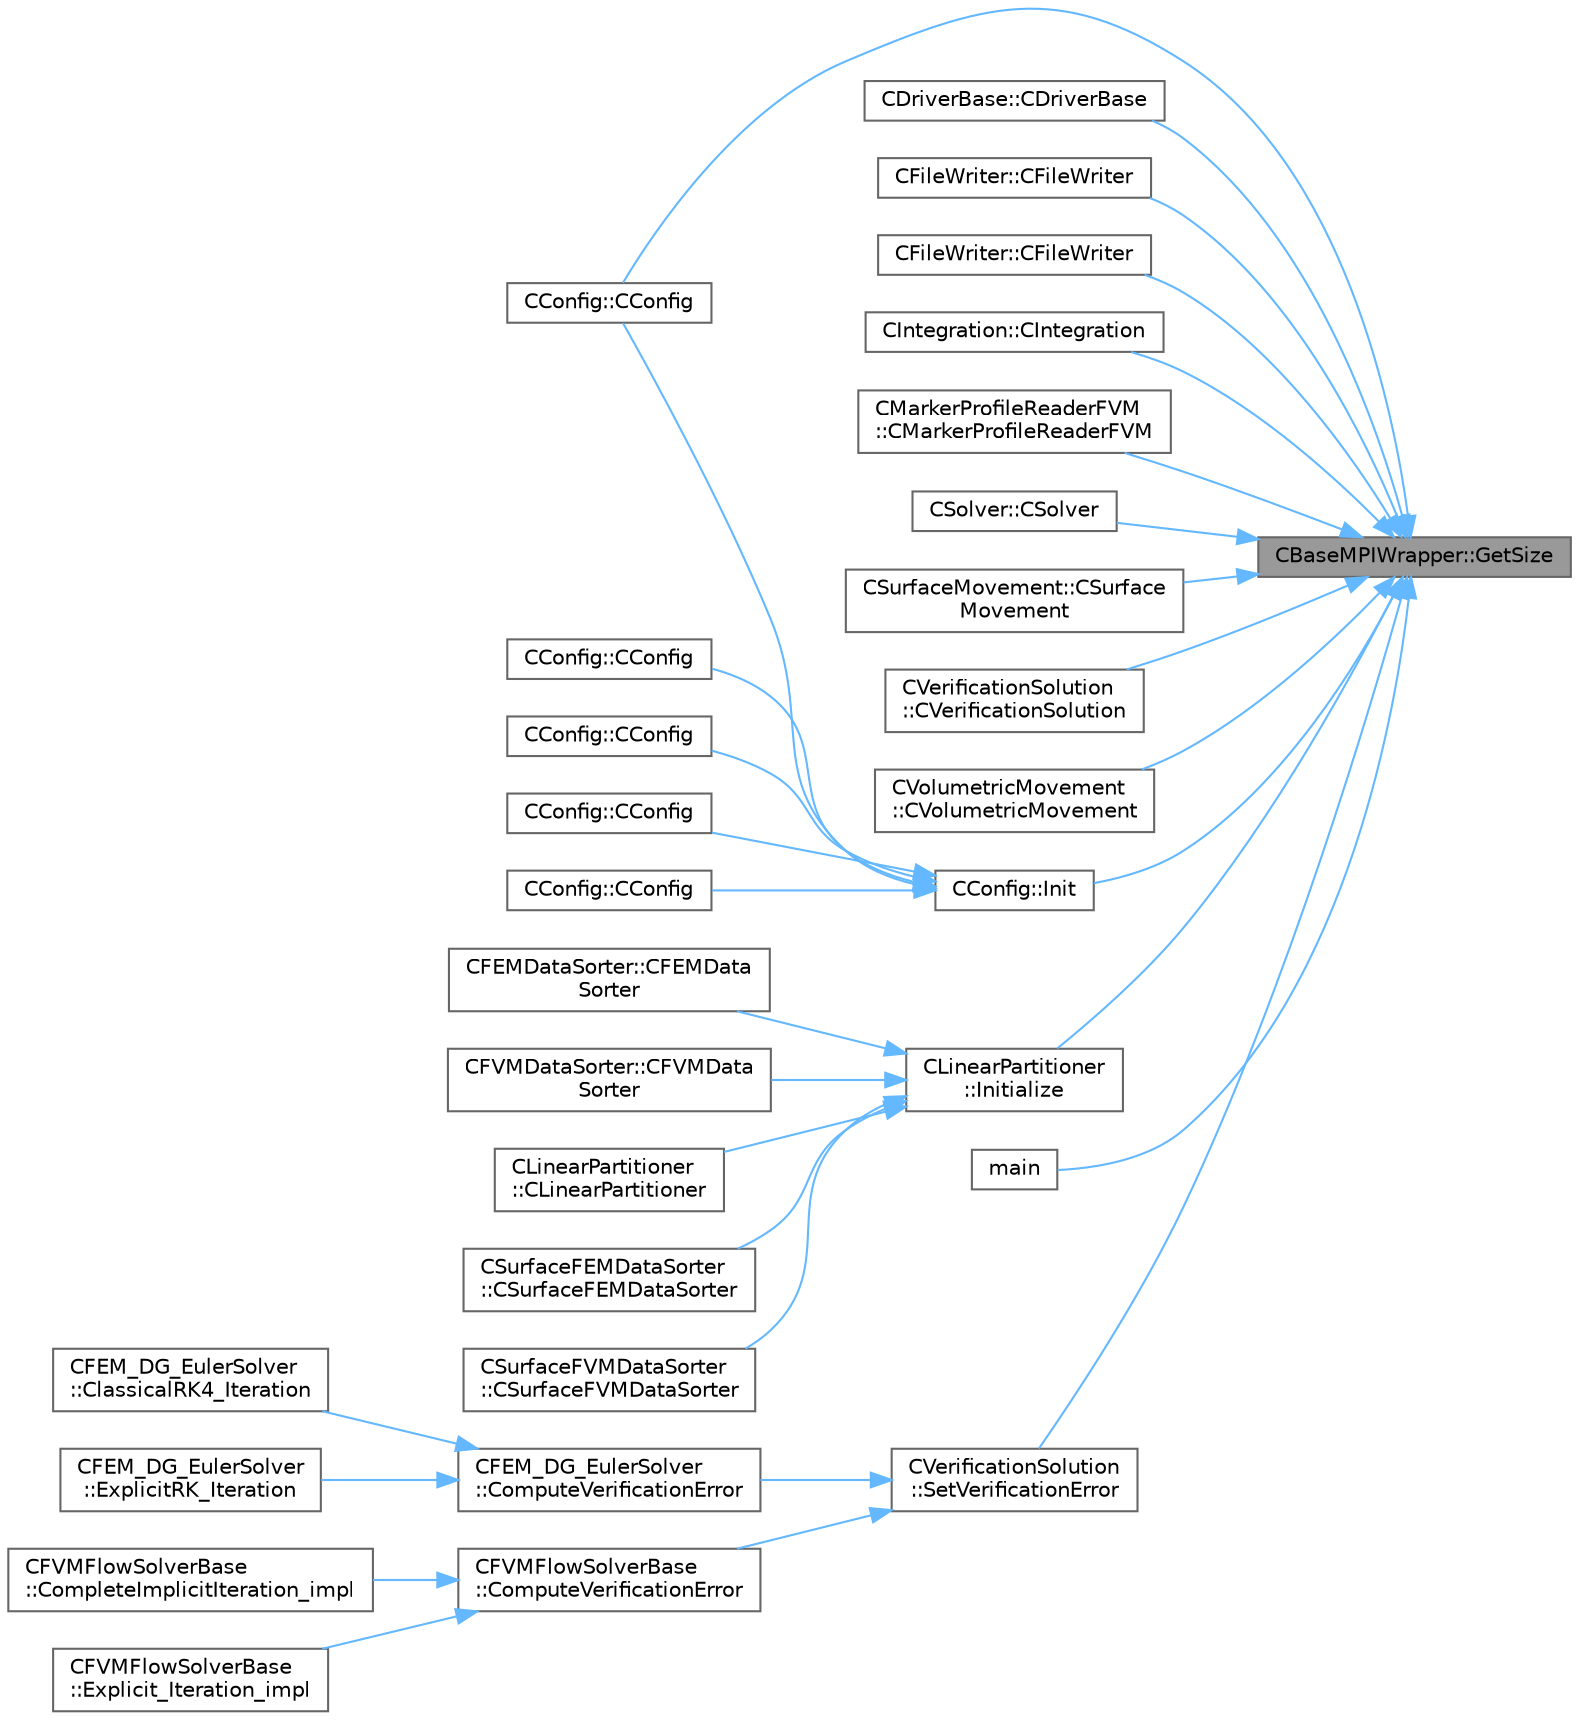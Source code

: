digraph "CBaseMPIWrapper::GetSize"
{
 // LATEX_PDF_SIZE
  bgcolor="transparent";
  edge [fontname=Helvetica,fontsize=10,labelfontname=Helvetica,labelfontsize=10];
  node [fontname=Helvetica,fontsize=10,shape=box,height=0.2,width=0.4];
  rankdir="RL";
  Node1 [id="Node000001",label="CBaseMPIWrapper::GetSize",height=0.2,width=0.4,color="gray40", fillcolor="grey60", style="filled", fontcolor="black",tooltip=" "];
  Node1 -> Node2 [id="edge1_Node000001_Node000002",dir="back",color="steelblue1",style="solid",tooltip=" "];
  Node2 [id="Node000002",label="CConfig::CConfig",height=0.2,width=0.4,color="grey40", fillcolor="white", style="filled",URL="$classCConfig.html#a5a75292fde1d25d31e9af11ab0a4d14a",tooltip="Constructor of the class which reads the input file."];
  Node1 -> Node3 [id="edge2_Node000001_Node000003",dir="back",color="steelblue1",style="solid",tooltip=" "];
  Node3 [id="Node000003",label="CDriverBase::CDriverBase",height=0.2,width=0.4,color="grey40", fillcolor="white", style="filled",URL="$classCDriverBase.html#aea50c8c230fb5251b875fe8078de6728",tooltip="Constructor of the class."];
  Node1 -> Node4 [id="edge3_Node000001_Node000004",dir="back",color="steelblue1",style="solid",tooltip=" "];
  Node4 [id="Node000004",label="CFileWriter::CFileWriter",height=0.2,width=0.4,color="grey40", fillcolor="white", style="filled",URL="$classCFileWriter.html#a5b1613eefbf813aa59edfeacfe7d8ff2",tooltip="Construct a file writer using field names, the data sorter and the file extension."];
  Node1 -> Node5 [id="edge4_Node000001_Node000005",dir="back",color="steelblue1",style="solid",tooltip=" "];
  Node5 [id="Node000005",label="CFileWriter::CFileWriter",height=0.2,width=0.4,color="grey40", fillcolor="white", style="filled",URL="$classCFileWriter.html#a300c8147a6867cc943bfec50dd062beb",tooltip="Construct a file writer using field names, file extension."];
  Node1 -> Node6 [id="edge5_Node000001_Node000006",dir="back",color="steelblue1",style="solid",tooltip=" "];
  Node6 [id="Node000006",label="CIntegration::CIntegration",height=0.2,width=0.4,color="grey40", fillcolor="white", style="filled",URL="$classCIntegration.html#acadf2911ba4295ec2e1ccb9eecaab646",tooltip="Constructor of the class."];
  Node1 -> Node7 [id="edge6_Node000001_Node000007",dir="back",color="steelblue1",style="solid",tooltip=" "];
  Node7 [id="Node000007",label="CMarkerProfileReaderFVM\l::CMarkerProfileReaderFVM",height=0.2,width=0.4,color="grey40", fillcolor="white", style="filled",URL="$classCMarkerProfileReaderFVM.html#a61ef80d2213d550cd49946026891a83b",tooltip="Constructor of the CMarkerProfileReaderFVM class."];
  Node1 -> Node8 [id="edge7_Node000001_Node000008",dir="back",color="steelblue1",style="solid",tooltip=" "];
  Node8 [id="Node000008",label="CSolver::CSolver",height=0.2,width=0.4,color="grey40", fillcolor="white", style="filled",URL="$classCSolver.html#a0f2299b02ab92ac4919d3c3aad7f2a34",tooltip="Constructor of the class."];
  Node1 -> Node9 [id="edge8_Node000001_Node000009",dir="back",color="steelblue1",style="solid",tooltip=" "];
  Node9 [id="Node000009",label="CSurfaceMovement::CSurface\lMovement",height=0.2,width=0.4,color="grey40", fillcolor="white", style="filled",URL="$classCSurfaceMovement.html#a9a4656fd81c1d47642db1ac3c0e34026",tooltip="Constructor of the class."];
  Node1 -> Node10 [id="edge9_Node000001_Node000010",dir="back",color="steelblue1",style="solid",tooltip=" "];
  Node10 [id="Node000010",label="CVerificationSolution\l::CVerificationSolution",height=0.2,width=0.4,color="grey40", fillcolor="white", style="filled",URL="$classCVerificationSolution.html#accc7b5d0ebf27bb8c8932fab80c6f42e",tooltip=" "];
  Node1 -> Node11 [id="edge10_Node000001_Node000011",dir="back",color="steelblue1",style="solid",tooltip=" "];
  Node11 [id="Node000011",label="CVolumetricMovement\l::CVolumetricMovement",height=0.2,width=0.4,color="grey40", fillcolor="white", style="filled",URL="$classCVolumetricMovement.html#a6a95354e05a54fa2d2422f07de8bcc78",tooltip="Constructor of the class."];
  Node1 -> Node12 [id="edge11_Node000001_Node000012",dir="back",color="steelblue1",style="solid",tooltip=" "];
  Node12 [id="Node000012",label="CConfig::Init",height=0.2,width=0.4,color="grey40", fillcolor="white", style="filled",URL="$classCConfig.html#adb36276805a3ced540d69308c478245e",tooltip="Initialize common fields of the config structure."];
  Node12 -> Node13 [id="edge12_Node000012_Node000013",dir="back",color="steelblue1",style="solid",tooltip=" "];
  Node13 [id="Node000013",label="CConfig::CConfig",height=0.2,width=0.4,color="grey40", fillcolor="white", style="filled",URL="$classCConfig.html#a3d4af90f9814eb1eb5458b47e16a367b",tooltip="Constructor of the class which reads the input file and uses default options from another config."];
  Node12 -> Node14 [id="edge13_Node000012_Node000014",dir="back",color="steelblue1",style="solid",tooltip=" "];
  Node14 [id="Node000014",label="CConfig::CConfig",height=0.2,width=0.4,color="grey40", fillcolor="white", style="filled",URL="$classCConfig.html#a6333c67da4fd5fbef85a373f30768ede",tooltip="Constructor of the class which reads the input file."];
  Node12 -> Node15 [id="edge14_Node000012_Node000015",dir="back",color="steelblue1",style="solid",tooltip=" "];
  Node15 [id="Node000015",label="CConfig::CConfig",height=0.2,width=0.4,color="grey40", fillcolor="white", style="filled",URL="$classCConfig.html#ad3d7c6fc53d6015841b4a7f8defe6633",tooltip="Constructor of the class which reads the input file."];
  Node12 -> Node2 [id="edge15_Node000012_Node000002",dir="back",color="steelblue1",style="solid",tooltip=" "];
  Node12 -> Node16 [id="edge16_Node000012_Node000016",dir="back",color="steelblue1",style="solid",tooltip=" "];
  Node16 [id="Node000016",label="CConfig::CConfig",height=0.2,width=0.4,color="grey40", fillcolor="white", style="filled",URL="$classCConfig.html#a7838fcf42c4339de2d70c9bcc7e64410",tooltip="Constructor of the class which takes an istream buffer containing the config options."];
  Node1 -> Node17 [id="edge17_Node000001_Node000017",dir="back",color="steelblue1",style="solid",tooltip=" "];
  Node17 [id="Node000017",label="CLinearPartitioner\l::Initialize",height=0.2,width=0.4,color="grey40", fillcolor="white", style="filled",URL="$classCLinearPartitioner.html#a372c1d9165a87d954fb6e5b2dc83bb0e",tooltip="Initialize the CLinearPartitioner class."];
  Node17 -> Node18 [id="edge18_Node000017_Node000018",dir="back",color="steelblue1",style="solid",tooltip=" "];
  Node18 [id="Node000018",label="CFEMDataSorter::CFEMData\lSorter",height=0.2,width=0.4,color="grey40", fillcolor="white", style="filled",URL="$classCFEMDataSorter.html#a396ceee8aa88999d6774e69a9c46f833",tooltip="Constructor."];
  Node17 -> Node19 [id="edge19_Node000017_Node000019",dir="back",color="steelblue1",style="solid",tooltip=" "];
  Node19 [id="Node000019",label="CFVMDataSorter::CFVMData\lSorter",height=0.2,width=0.4,color="grey40", fillcolor="white", style="filled",URL="$classCFVMDataSorter.html#ab2d3833fe3b87d98eee33a63db4e409c",tooltip="Constructor."];
  Node17 -> Node20 [id="edge20_Node000017_Node000020",dir="back",color="steelblue1",style="solid",tooltip=" "];
  Node20 [id="Node000020",label="CLinearPartitioner\l::CLinearPartitioner",height=0.2,width=0.4,color="grey40", fillcolor="white", style="filled",URL="$classCLinearPartitioner.html#ac4d292a224681469be31ef5a5cbc6ee7",tooltip="Constructor of the CLinearPartitioner class, see Initialize."];
  Node17 -> Node21 [id="edge21_Node000017_Node000021",dir="back",color="steelblue1",style="solid",tooltip=" "];
  Node21 [id="Node000021",label="CSurfaceFEMDataSorter\l::CSurfaceFEMDataSorter",height=0.2,width=0.4,color="grey40", fillcolor="white", style="filled",URL="$classCSurfaceFEMDataSorter.html#a67ba24e259b8adb836521312562c7760",tooltip="Construct a file writer using field names and the data sorter."];
  Node17 -> Node22 [id="edge22_Node000017_Node000022",dir="back",color="steelblue1",style="solid",tooltip=" "];
  Node22 [id="Node000022",label="CSurfaceFVMDataSorter\l::CSurfaceFVMDataSorter",height=0.2,width=0.4,color="grey40", fillcolor="white", style="filled",URL="$classCSurfaceFVMDataSorter.html#a5f7ba14312eace82cd61b48dca2801c3",tooltip="Structure to map the local sorted point ID to the global point ID."];
  Node1 -> Node23 [id="edge23_Node000001_Node000023",dir="back",color="steelblue1",style="solid",tooltip=" "];
  Node23 [id="Node000023",label="main",height=0.2,width=0.4,color="grey40", fillcolor="white", style="filled",URL="$SU2__GEO_8cpp.html#a0ddf1224851353fc92bfbff6f499fa97",tooltip=" "];
  Node1 -> Node24 [id="edge24_Node000001_Node000024",dir="back",color="steelblue1",style="solid",tooltip=" "];
  Node24 [id="Node000024",label="CVerificationSolution\l::SetVerificationError",height=0.2,width=0.4,color="grey40", fillcolor="white", style="filled",URL="$classCVerificationSolution.html#a467e0ccdb07f223326549273ddeb9fa9",tooltip="Calculate the global error metrics for verification cases."];
  Node24 -> Node25 [id="edge25_Node000024_Node000025",dir="back",color="steelblue1",style="solid",tooltip=" "];
  Node25 [id="Node000025",label="CFEM_DG_EulerSolver\l::ComputeVerificationError",height=0.2,width=0.4,color="grey40", fillcolor="white", style="filled",URL="$classCFEM__DG__EulerSolver.html#a141f2b877000daec03e9aeb68ce6aebf",tooltip="Compute the global error measures (L2, Linf) for verification cases."];
  Node25 -> Node26 [id="edge26_Node000025_Node000026",dir="back",color="steelblue1",style="solid",tooltip=" "];
  Node26 [id="Node000026",label="CFEM_DG_EulerSolver\l::ClassicalRK4_Iteration",height=0.2,width=0.4,color="grey40", fillcolor="white", style="filled",URL="$classCFEM__DG__EulerSolver.html#a5f05845eb2f1bb8619d7da896e6aa3f3",tooltip="Update the solution using the classical fourth-order Runge-Kutta scheme."];
  Node25 -> Node27 [id="edge27_Node000025_Node000027",dir="back",color="steelblue1",style="solid",tooltip=" "];
  Node27 [id="Node000027",label="CFEM_DG_EulerSolver\l::ExplicitRK_Iteration",height=0.2,width=0.4,color="grey40", fillcolor="white", style="filled",URL="$classCFEM__DG__EulerSolver.html#a980de4518bb9a77a25146d56ae072acf",tooltip="Update the solution using a Runge-Kutta scheme."];
  Node24 -> Node28 [id="edge28_Node000024_Node000028",dir="back",color="steelblue1",style="solid",tooltip=" "];
  Node28 [id="Node000028",label="CFVMFlowSolverBase\l::ComputeVerificationError",height=0.2,width=0.4,color="grey40", fillcolor="white", style="filled",URL="$classCFVMFlowSolverBase.html#aaad58ddeb885dd666534a526846d0991",tooltip="Compute the global error measures (L2, Linf) for verification cases."];
  Node28 -> Node29 [id="edge29_Node000028_Node000029",dir="back",color="steelblue1",style="solid",tooltip=" "];
  Node29 [id="Node000029",label="CFVMFlowSolverBase\l::CompleteImplicitIteration_impl",height=0.2,width=0.4,color="grey40", fillcolor="white", style="filled",URL="$classCFVMFlowSolverBase.html#a3eb0fbabf1ce42ccc0fe626473800e09",tooltip="Generic implementation to complete an implicit iteration, i.e. update the solution."];
  Node28 -> Node30 [id="edge30_Node000028_Node000030",dir="back",color="steelblue1",style="solid",tooltip=" "];
  Node30 [id="Node000030",label="CFVMFlowSolverBase\l::Explicit_Iteration_impl",height=0.2,width=0.4,color="grey40", fillcolor="white", style="filled",URL="$classCFVMFlowSolverBase.html#ac30c9255150f29da2915a85264a1676c",tooltip="Generic implementation of explicit iterations with a preconditioner."];
}
